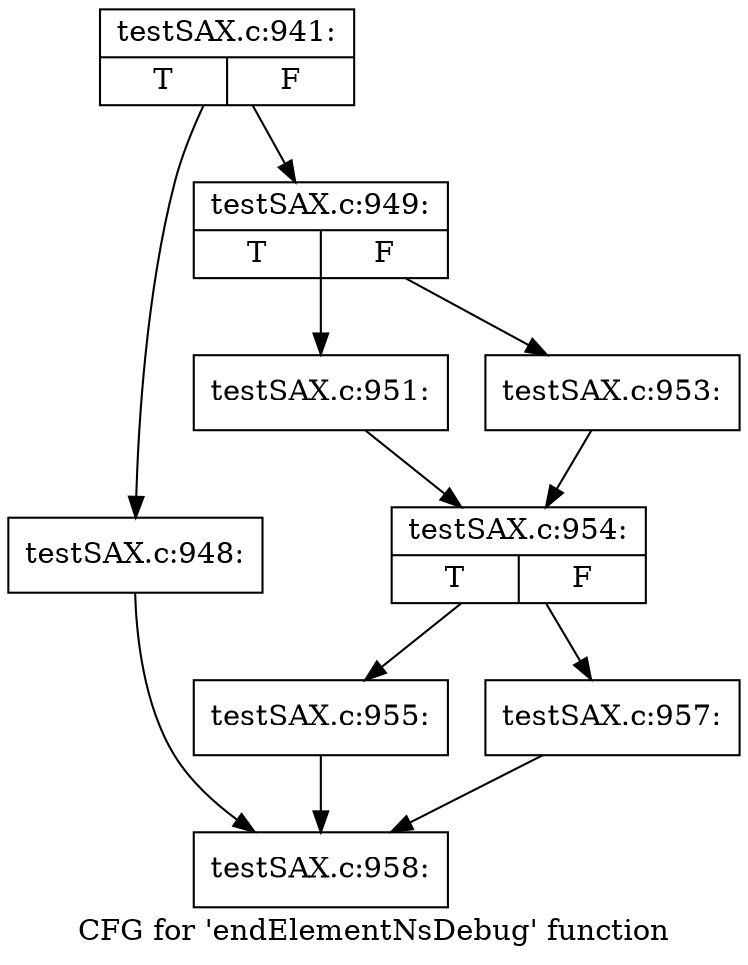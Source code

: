 digraph "CFG for 'endElementNsDebug' function" {
	label="CFG for 'endElementNsDebug' function";

	Node0x56778b0 [shape=record,label="{testSAX.c:941:|{<s0>T|<s1>F}}"];
	Node0x56778b0 -> Node0x5637a70;
	Node0x56778b0 -> Node0x5637ac0;
	Node0x5637a70 [shape=record,label="{testSAX.c:948:}"];
	Node0x5637a70 -> Node0x5638b30;
	Node0x5637ac0 [shape=record,label="{testSAX.c:949:|{<s0>T|<s1>F}}"];
	Node0x5637ac0 -> Node0x5638260;
	Node0x5637ac0 -> Node0x5638300;
	Node0x5638260 [shape=record,label="{testSAX.c:951:}"];
	Node0x5638260 -> Node0x56382b0;
	Node0x5638300 [shape=record,label="{testSAX.c:953:}"];
	Node0x5638300 -> Node0x56382b0;
	Node0x56382b0 [shape=record,label="{testSAX.c:954:|{<s0>T|<s1>F}}"];
	Node0x56382b0 -> Node0x5638ae0;
	Node0x56382b0 -> Node0x5638b80;
	Node0x5638ae0 [shape=record,label="{testSAX.c:955:}"];
	Node0x5638ae0 -> Node0x5638b30;
	Node0x5638b80 [shape=record,label="{testSAX.c:957:}"];
	Node0x5638b80 -> Node0x5638b30;
	Node0x5638b30 [shape=record,label="{testSAX.c:958:}"];
}
